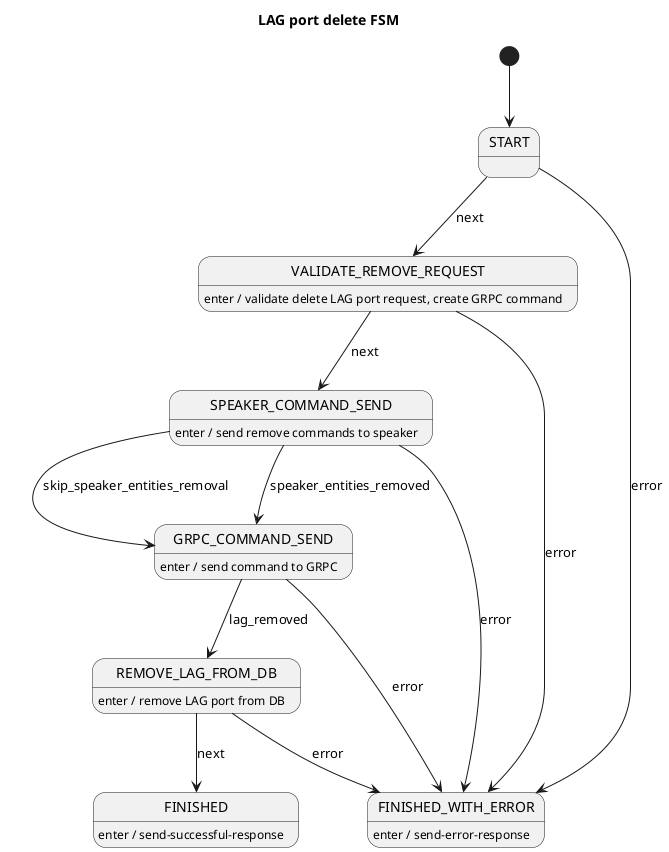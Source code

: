 @startuml
title LAG port delete FSM

[*] --> START

START --> VALIDATE_REMOVE_REQUEST : next
START --> FINISHED_WITH_ERROR : error

VALIDATE_REMOVE_REQUEST --> SPEAKER_COMMAND_SEND : next
VALIDATE_REMOVE_REQUEST --> FINISHED_WITH_ERROR : error
VALIDATE_REMOVE_REQUEST : enter / validate delete LAG port request, create GRPC command

SPEAKER_COMMAND_SEND --> GRPC_COMMAND_SEND : skip_speaker_entities_removal
SPEAKER_COMMAND_SEND --> GRPC_COMMAND_SEND : speaker_entities_removed
SPEAKER_COMMAND_SEND --> FINISHED_WITH_ERROR : error
SPEAKER_COMMAND_SEND : enter / send remove commands to speaker

GRPC_COMMAND_SEND --> REMOVE_LAG_FROM_DB : lag_removed
GRPC_COMMAND_SEND --> FINISHED_WITH_ERROR : error
GRPC_COMMAND_SEND : enter / send command to GRPC

REMOVE_LAG_FROM_DB --> FINISHED : next
REMOVE_LAG_FROM_DB --> FINISHED_WITH_ERROR : error
REMOVE_LAG_FROM_DB : enter / remove LAG port from DB

FINISHED : enter / send-successful-response

FINISHED_WITH_ERROR : enter / send-error-response

@enduml
